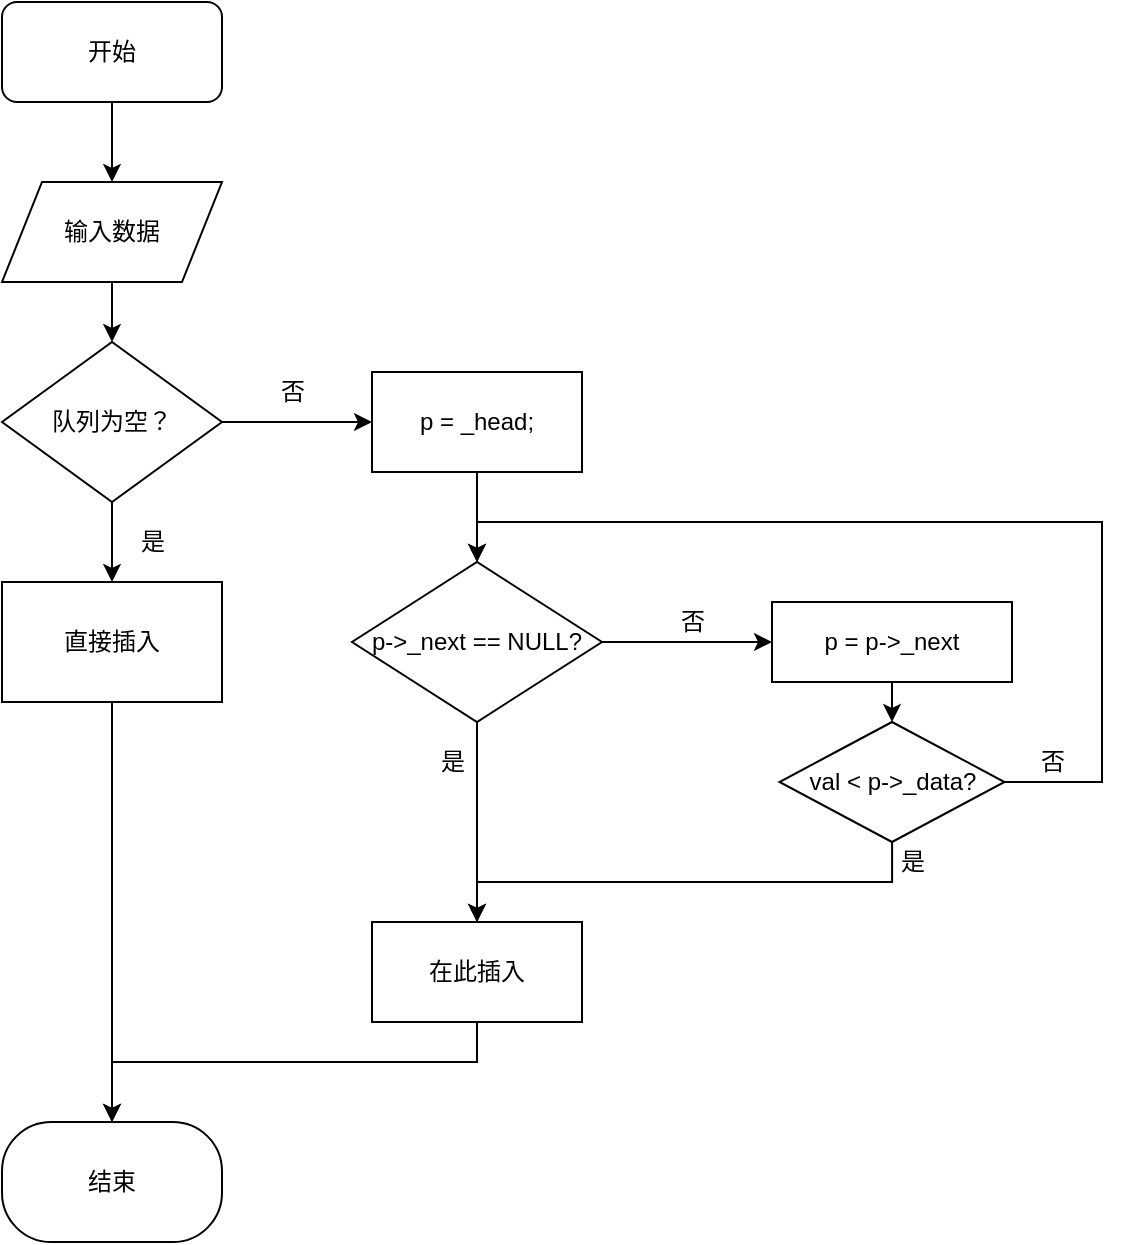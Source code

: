 <mxfile version="13.10.0" type="embed" pages="3">
    <diagram id="VTHJjxr6oLPEDibYwFAU" name="第 3 页">
        <mxGraphModel dx="1860" dy="686" grid="1" gridSize="10" guides="1" tooltips="1" connect="1" arrows="1" fold="1" page="1" pageScale="1" pageWidth="827" pageHeight="1169" math="0" shadow="0">
            <root>
                <mxCell id="HdYqwZqO-eah36OxpEbE-0"/>
                <mxCell id="HdYqwZqO-eah36OxpEbE-1" parent="HdYqwZqO-eah36OxpEbE-0"/>
                <mxCell id="HdYqwZqO-eah36OxpEbE-7" value="" style="edgeStyle=orthogonalEdgeStyle;rounded=0;orthogonalLoop=1;jettySize=auto;html=1;" edge="1" parent="HdYqwZqO-eah36OxpEbE-1" source="HdYqwZqO-eah36OxpEbE-4" target="HdYqwZqO-eah36OxpEbE-6">
                    <mxGeometry relative="1" as="geometry"/>
                </mxCell>
                <mxCell id="HdYqwZqO-eah36OxpEbE-4" value="开始" style="rounded=1;whiteSpace=wrap;html=1;" vertex="1" parent="HdYqwZqO-eah36OxpEbE-1">
                    <mxGeometry x="40" y="40" width="110" height="50" as="geometry"/>
                </mxCell>
                <mxCell id="HdYqwZqO-eah36OxpEbE-9" value="" style="edgeStyle=orthogonalEdgeStyle;rounded=0;orthogonalLoop=1;jettySize=auto;html=1;" edge="1" parent="HdYqwZqO-eah36OxpEbE-1" source="HdYqwZqO-eah36OxpEbE-6" target="HdYqwZqO-eah36OxpEbE-8">
                    <mxGeometry relative="1" as="geometry"/>
                </mxCell>
                <mxCell id="HdYqwZqO-eah36OxpEbE-6" value="输入数据" style="shape=parallelogram;perimeter=parallelogramPerimeter;whiteSpace=wrap;html=1;fixedSize=1;rounded=1;arcSize=0;" vertex="1" parent="HdYqwZqO-eah36OxpEbE-1">
                    <mxGeometry x="40" y="130" width="110" height="50" as="geometry"/>
                </mxCell>
                <mxCell id="HdYqwZqO-eah36OxpEbE-11" value="" style="edgeStyle=orthogonalEdgeStyle;rounded=0;orthogonalLoop=1;jettySize=auto;html=1;" edge="1" parent="HdYqwZqO-eah36OxpEbE-1" source="HdYqwZqO-eah36OxpEbE-8" target="HdYqwZqO-eah36OxpEbE-10">
                    <mxGeometry relative="1" as="geometry"/>
                </mxCell>
                <mxCell id="HdYqwZqO-eah36OxpEbE-13" value="" style="edgeStyle=orthogonalEdgeStyle;rounded=0;orthogonalLoop=1;jettySize=auto;html=1;" edge="1" parent="HdYqwZqO-eah36OxpEbE-1" source="HdYqwZqO-eah36OxpEbE-8" target="HdYqwZqO-eah36OxpEbE-12">
                    <mxGeometry relative="1" as="geometry"/>
                </mxCell>
                <mxCell id="HdYqwZqO-eah36OxpEbE-8" value="队列为空？" style="rhombus;whiteSpace=wrap;html=1;rounded=1;arcSize=0;" vertex="1" parent="HdYqwZqO-eah36OxpEbE-1">
                    <mxGeometry x="40" y="210" width="110" height="80" as="geometry"/>
                </mxCell>
                <mxCell id="HdYqwZqO-eah36OxpEbE-26" value="" style="edgeStyle=orthogonalEdgeStyle;rounded=0;orthogonalLoop=1;jettySize=auto;html=1;" edge="1" parent="HdYqwZqO-eah36OxpEbE-1" source="HdYqwZqO-eah36OxpEbE-10" target="HdYqwZqO-eah36OxpEbE-25">
                    <mxGeometry relative="1" as="geometry"/>
                </mxCell>
                <mxCell id="HdYqwZqO-eah36OxpEbE-10" value="直接插入" style="whiteSpace=wrap;html=1;rounded=1;arcSize=0;" vertex="1" parent="HdYqwZqO-eah36OxpEbE-1">
                    <mxGeometry x="40" y="330" width="110" height="60" as="geometry"/>
                </mxCell>
                <mxCell id="HdYqwZqO-eah36OxpEbE-15" value="" style="edgeStyle=orthogonalEdgeStyle;rounded=0;orthogonalLoop=1;jettySize=auto;html=1;" edge="1" parent="HdYqwZqO-eah36OxpEbE-1" source="HdYqwZqO-eah36OxpEbE-12" target="HdYqwZqO-eah36OxpEbE-14">
                    <mxGeometry relative="1" as="geometry"/>
                </mxCell>
                <mxCell id="HdYqwZqO-eah36OxpEbE-12" value="p = _head;" style="whiteSpace=wrap;html=1;rounded=1;arcSize=0;" vertex="1" parent="HdYqwZqO-eah36OxpEbE-1">
                    <mxGeometry x="225" y="225" width="105" height="50" as="geometry"/>
                </mxCell>
                <mxCell id="HdYqwZqO-eah36OxpEbE-17" value="" style="edgeStyle=orthogonalEdgeStyle;rounded=0;orthogonalLoop=1;jettySize=auto;html=1;" edge="1" parent="HdYqwZqO-eah36OxpEbE-1" source="HdYqwZqO-eah36OxpEbE-14" target="HdYqwZqO-eah36OxpEbE-16">
                    <mxGeometry relative="1" as="geometry"/>
                </mxCell>
                <mxCell id="HdYqwZqO-eah36OxpEbE-19" value="" style="edgeStyle=orthogonalEdgeStyle;rounded=0;orthogonalLoop=1;jettySize=auto;html=1;" edge="1" parent="HdYqwZqO-eah36OxpEbE-1" source="HdYqwZqO-eah36OxpEbE-14" target="HdYqwZqO-eah36OxpEbE-18">
                    <mxGeometry relative="1" as="geometry"/>
                </mxCell>
                <mxCell id="HdYqwZqO-eah36OxpEbE-14" value="p-&amp;gt;_next == NULL?" style="rhombus;whiteSpace=wrap;html=1;rounded=1;arcSize=0;" vertex="1" parent="HdYqwZqO-eah36OxpEbE-1">
                    <mxGeometry x="215" y="320" width="125" height="80" as="geometry"/>
                </mxCell>
                <mxCell id="HdYqwZqO-eah36OxpEbE-21" value="" style="edgeStyle=orthogonalEdgeStyle;rounded=0;orthogonalLoop=1;jettySize=auto;html=1;" edge="1" parent="HdYqwZqO-eah36OxpEbE-1" source="HdYqwZqO-eah36OxpEbE-16" target="HdYqwZqO-eah36OxpEbE-20">
                    <mxGeometry relative="1" as="geometry"/>
                </mxCell>
                <mxCell id="HdYqwZqO-eah36OxpEbE-16" value="p = p-&amp;gt;_next" style="whiteSpace=wrap;html=1;rounded=1;arcSize=0;" vertex="1" parent="HdYqwZqO-eah36OxpEbE-1">
                    <mxGeometry x="425" y="340" width="120" height="40" as="geometry"/>
                </mxCell>
                <mxCell id="HdYqwZqO-eah36OxpEbE-27" style="edgeStyle=orthogonalEdgeStyle;rounded=0;orthogonalLoop=1;jettySize=auto;html=1;entryX=0.5;entryY=0;entryDx=0;entryDy=0;" edge="1" parent="HdYqwZqO-eah36OxpEbE-1" source="HdYqwZqO-eah36OxpEbE-18" target="HdYqwZqO-eah36OxpEbE-25">
                    <mxGeometry relative="1" as="geometry">
                        <Array as="points">
                            <mxPoint x="278" y="570"/>
                            <mxPoint x="95" y="570"/>
                        </Array>
                    </mxGeometry>
                </mxCell>
                <mxCell id="HdYqwZqO-eah36OxpEbE-18" value="在此插入" style="whiteSpace=wrap;html=1;rounded=1;arcSize=0;" vertex="1" parent="HdYqwZqO-eah36OxpEbE-1">
                    <mxGeometry x="225" y="500" width="105" height="50" as="geometry"/>
                </mxCell>
                <mxCell id="HdYqwZqO-eah36OxpEbE-22" style="edgeStyle=orthogonalEdgeStyle;rounded=0;orthogonalLoop=1;jettySize=auto;html=1;entryX=0.5;entryY=0;entryDx=0;entryDy=0;" edge="1" parent="HdYqwZqO-eah36OxpEbE-1" source="HdYqwZqO-eah36OxpEbE-20" target="HdYqwZqO-eah36OxpEbE-18">
                    <mxGeometry relative="1" as="geometry">
                        <Array as="points">
                            <mxPoint x="485" y="480"/>
                            <mxPoint x="278" y="480"/>
                        </Array>
                    </mxGeometry>
                </mxCell>
                <mxCell id="HdYqwZqO-eah36OxpEbE-23" style="edgeStyle=orthogonalEdgeStyle;rounded=0;orthogonalLoop=1;jettySize=auto;html=1;entryX=0.5;entryY=0;entryDx=0;entryDy=0;" edge="1" parent="HdYqwZqO-eah36OxpEbE-1" source="HdYqwZqO-eah36OxpEbE-20" target="HdYqwZqO-eah36OxpEbE-14">
                    <mxGeometry relative="1" as="geometry">
                        <Array as="points">
                            <mxPoint x="590" y="430"/>
                            <mxPoint x="590" y="300"/>
                            <mxPoint x="278" y="300"/>
                        </Array>
                    </mxGeometry>
                </mxCell>
                <mxCell id="HdYqwZqO-eah36OxpEbE-20" value="val &amp;lt; p-&amp;gt;_data?" style="rhombus;whiteSpace=wrap;html=1;rounded=1;arcSize=0;" vertex="1" parent="HdYqwZqO-eah36OxpEbE-1">
                    <mxGeometry x="428.75" y="400" width="112.5" height="60" as="geometry"/>
                </mxCell>
                <mxCell id="HdYqwZqO-eah36OxpEbE-25" value="结束" style="whiteSpace=wrap;html=1;rounded=1;arcSize=41;" vertex="1" parent="HdYqwZqO-eah36OxpEbE-1">
                    <mxGeometry x="40" y="600" width="110" height="60" as="geometry"/>
                </mxCell>
                <mxCell id="HdYqwZqO-eah36OxpEbE-28" value="是" style="text;html=1;align=center;verticalAlign=middle;resizable=0;points=[];autosize=1;" vertex="1" parent="HdYqwZqO-eah36OxpEbE-1">
                    <mxGeometry x="100" y="300" width="30" height="20" as="geometry"/>
                </mxCell>
                <mxCell id="HdYqwZqO-eah36OxpEbE-29" value="是" style="text;html=1;align=center;verticalAlign=middle;resizable=0;points=[];autosize=1;" vertex="1" parent="HdYqwZqO-eah36OxpEbE-1">
                    <mxGeometry x="250" y="410" width="30" height="20" as="geometry"/>
                </mxCell>
                <mxCell id="HdYqwZqO-eah36OxpEbE-30" value="是" style="text;html=1;align=center;verticalAlign=middle;resizable=0;points=[];autosize=1;" vertex="1" parent="HdYqwZqO-eah36OxpEbE-1">
                    <mxGeometry x="480" y="460" width="30" height="20" as="geometry"/>
                </mxCell>
                <mxCell id="HdYqwZqO-eah36OxpEbE-31" value="否" style="text;html=1;align=center;verticalAlign=middle;resizable=0;points=[];autosize=1;" vertex="1" parent="HdYqwZqO-eah36OxpEbE-1">
                    <mxGeometry x="170" y="225" width="30" height="20" as="geometry"/>
                </mxCell>
                <mxCell id="HdYqwZqO-eah36OxpEbE-32" value="否" style="text;html=1;align=center;verticalAlign=middle;resizable=0;points=[];autosize=1;" vertex="1" parent="HdYqwZqO-eah36OxpEbE-1">
                    <mxGeometry x="370" y="340" width="30" height="20" as="geometry"/>
                </mxCell>
                <mxCell id="HdYqwZqO-eah36OxpEbE-33" value="否" style="text;html=1;align=center;verticalAlign=middle;resizable=0;points=[];autosize=1;" vertex="1" parent="HdYqwZqO-eah36OxpEbE-1">
                    <mxGeometry x="550" y="410" width="30" height="20" as="geometry"/>
                </mxCell>
            </root>
        </mxGraphModel>
    </diagram>
    <diagram id="otjXkgfll3hahEGakAtn" name="第 2 页">
        <mxGraphModel dx="930" dy="343" grid="1" gridSize="10" guides="1" tooltips="1" connect="1" arrows="1" fold="1" page="1" pageScale="1" pageWidth="827" pageHeight="1169" math="0" shadow="0">
            <root>
                <mxCell id="G3uqA8RsV8FYtyyiwmbU-0"/>
                <mxCell id="G3uqA8RsV8FYtyyiwmbU-1" parent="G3uqA8RsV8FYtyyiwmbU-0"/>
                <mxCell id="G3uqA8RsV8FYtyyiwmbU-4" value="" style="edgeStyle=orthogonalEdgeStyle;rounded=0;orthogonalLoop=1;jettySize=auto;html=1;" parent="G3uqA8RsV8FYtyyiwmbU-1" source="G3uqA8RsV8FYtyyiwmbU-2" target="G3uqA8RsV8FYtyyiwmbU-3" edge="1">
                    <mxGeometry relative="1" as="geometry"/>
                </mxCell>
                <mxCell id="G3uqA8RsV8FYtyyiwmbU-2" value="开始" style="rounded=1;whiteSpace=wrap;html=1;" parent="G3uqA8RsV8FYtyyiwmbU-1" vertex="1">
                    <mxGeometry x="100" y="190" width="120" height="60" as="geometry"/>
                </mxCell>
                <mxCell id="1" style="edgeStyle=orthogonalEdgeStyle;rounded=0;orthogonalLoop=1;jettySize=auto;html=1;entryX=0.5;entryY=0;entryDx=0;entryDy=0;" parent="G3uqA8RsV8FYtyyiwmbU-1" source="G3uqA8RsV8FYtyyiwmbU-3" target="G3uqA8RsV8FYtyyiwmbU-7" edge="1">
                    <mxGeometry relative="1" as="geometry"/>
                </mxCell>
                <mxCell id="G3uqA8RsV8FYtyyiwmbU-3" value="读取表达式" style="shape=parallelogram;perimeter=parallelogramPerimeter;whiteSpace=wrap;html=1;fixedSize=1;rounded=1;size=20;arcSize=0;" parent="G3uqA8RsV8FYtyyiwmbU-1" vertex="1">
                    <mxGeometry x="100" y="330" width="120" height="60" as="geometry"/>
                </mxCell>
                <mxCell id="G3uqA8RsV8FYtyyiwmbU-10" value="" style="edgeStyle=orthogonalEdgeStyle;rounded=0;orthogonalLoop=1;jettySize=auto;html=1;" parent="G3uqA8RsV8FYtyyiwmbU-1" source="G3uqA8RsV8FYtyyiwmbU-7" target="G3uqA8RsV8FYtyyiwmbU-9" edge="1">
                    <mxGeometry relative="1" as="geometry"/>
                </mxCell>
                <mxCell id="G3uqA8RsV8FYtyyiwmbU-7" value="依次读取字符" style="whiteSpace=wrap;html=1;rounded=1;arcSize=0;" parent="G3uqA8RsV8FYtyyiwmbU-1" vertex="1">
                    <mxGeometry x="100" y="480" width="120" height="60" as="geometry"/>
                </mxCell>
                <mxCell id="G3uqA8RsV8FYtyyiwmbU-12" value="" style="edgeStyle=orthogonalEdgeStyle;rounded=0;orthogonalLoop=1;jettySize=auto;html=1;" parent="G3uqA8RsV8FYtyyiwmbU-1" source="G3uqA8RsV8FYtyyiwmbU-9" target="G3uqA8RsV8FYtyyiwmbU-11" edge="1">
                    <mxGeometry relative="1" as="geometry"/>
                </mxCell>
                <mxCell id="G3uqA8RsV8FYtyyiwmbU-16" value="" style="edgeStyle=orthogonalEdgeStyle;rounded=0;orthogonalLoop=1;jettySize=auto;html=1;" parent="G3uqA8RsV8FYtyyiwmbU-1" source="G3uqA8RsV8FYtyyiwmbU-9" target="G3uqA8RsV8FYtyyiwmbU-15" edge="1">
                    <mxGeometry relative="1" as="geometry"/>
                </mxCell>
                <mxCell id="G3uqA8RsV8FYtyyiwmbU-9" value="字符读取完毕？" style="rhombus;whiteSpace=wrap;html=1;rounded=1;arcSize=0;" parent="G3uqA8RsV8FYtyyiwmbU-1" vertex="1">
                    <mxGeometry x="70" y="600" width="180" height="100" as="geometry"/>
                </mxCell>
                <mxCell id="G3uqA8RsV8FYtyyiwmbU-14" value="" style="edgeStyle=orthogonalEdgeStyle;rounded=0;orthogonalLoop=1;jettySize=auto;html=1;" parent="G3uqA8RsV8FYtyyiwmbU-1" source="G3uqA8RsV8FYtyyiwmbU-11" target="G3uqA8RsV8FYtyyiwmbU-13" edge="1">
                    <mxGeometry relative="1" as="geometry"/>
                </mxCell>
                <mxCell id="G3uqA8RsV8FYtyyiwmbU-11" value="输出字符串" style="shape=parallelogram;perimeter=parallelogramPerimeter;whiteSpace=wrap;html=1;fixedSize=1;rounded=1;arcSize=0;" parent="G3uqA8RsV8FYtyyiwmbU-1" vertex="1">
                    <mxGeometry x="100" y="800" width="120" height="60" as="geometry"/>
                </mxCell>
                <mxCell id="G3uqA8RsV8FYtyyiwmbU-13" value="结束" style="whiteSpace=wrap;html=1;rounded=1;arcSize=34;" parent="G3uqA8RsV8FYtyyiwmbU-1" vertex="1">
                    <mxGeometry x="100" y="1090" width="120" height="60" as="geometry"/>
                </mxCell>
                <mxCell id="G3uqA8RsV8FYtyyiwmbU-18" value="" style="edgeStyle=orthogonalEdgeStyle;rounded=0;orthogonalLoop=1;jettySize=auto;html=1;" parent="G3uqA8RsV8FYtyyiwmbU-1" source="G3uqA8RsV8FYtyyiwmbU-15" target="G3uqA8RsV8FYtyyiwmbU-17" edge="1">
                    <mxGeometry relative="1" as="geometry"/>
                </mxCell>
                <mxCell id="G3uqA8RsV8FYtyyiwmbU-15" value="读取下一个字符" style="whiteSpace=wrap;html=1;rounded=1;arcSize=0;" parent="G3uqA8RsV8FYtyyiwmbU-1" vertex="1">
                    <mxGeometry x="360" y="620" width="120" height="60" as="geometry"/>
                </mxCell>
                <mxCell id="G3uqA8RsV8FYtyyiwmbU-20" value="" style="edgeStyle=orthogonalEdgeStyle;rounded=0;orthogonalLoop=1;jettySize=auto;html=1;" parent="G3uqA8RsV8FYtyyiwmbU-1" source="G3uqA8RsV8FYtyyiwmbU-17" target="G3uqA8RsV8FYtyyiwmbU-19" edge="1">
                    <mxGeometry relative="1" as="geometry"/>
                </mxCell>
                <mxCell id="G3uqA8RsV8FYtyyiwmbU-24" value="" style="edgeStyle=orthogonalEdgeStyle;rounded=0;orthogonalLoop=1;jettySize=auto;html=1;" parent="G3uqA8RsV8FYtyyiwmbU-1" source="G3uqA8RsV8FYtyyiwmbU-17" target="G3uqA8RsV8FYtyyiwmbU-23" edge="1">
                    <mxGeometry relative="1" as="geometry"/>
                </mxCell>
                <mxCell id="G3uqA8RsV8FYtyyiwmbU-17" value="是数值？" style="rhombus;whiteSpace=wrap;html=1;rounded=1;arcSize=0;" parent="G3uqA8RsV8FYtyyiwmbU-1" vertex="1">
                    <mxGeometry x="350" y="740" width="140" height="100" as="geometry"/>
                </mxCell>
                <mxCell id="G3uqA8RsV8FYtyyiwmbU-22" value="" style="edgeStyle=orthogonalEdgeStyle;rounded=0;orthogonalLoop=1;jettySize=auto;html=1;entryX=0;entryY=0.5;entryDx=0;entryDy=0;" parent="G3uqA8RsV8FYtyyiwmbU-1" source="G3uqA8RsV8FYtyyiwmbU-19" target="G3uqA8RsV8FYtyyiwmbU-49" edge="1">
                    <mxGeometry relative="1" as="geometry">
                        <mxPoint x="730" y="790" as="targetPoint"/>
                    </mxGeometry>
                </mxCell>
                <mxCell id="G3uqA8RsV8FYtyyiwmbU-26" value="" style="edgeStyle=orthogonalEdgeStyle;rounded=0;orthogonalLoop=1;jettySize=auto;html=1;" parent="G3uqA8RsV8FYtyyiwmbU-1" source="G3uqA8RsV8FYtyyiwmbU-19" target="G3uqA8RsV8FYtyyiwmbU-25" edge="1">
                    <mxGeometry relative="1" as="geometry"/>
                </mxCell>
                <mxCell id="G3uqA8RsV8FYtyyiwmbU-19" value="是运算符？" style="rhombus;whiteSpace=wrap;html=1;rounded=1;arcSize=0;" parent="G3uqA8RsV8FYtyyiwmbU-1" vertex="1">
                    <mxGeometry x="550" y="740" width="140" height="100" as="geometry"/>
                </mxCell>
                <mxCell id="G3uqA8RsV8FYtyyiwmbU-31" style="edgeStyle=orthogonalEdgeStyle;rounded=0;orthogonalLoop=1;jettySize=auto;html=1;entryX=1;entryY=0.5;entryDx=0;entryDy=0;" parent="G3uqA8RsV8FYtyyiwmbU-1" source="G3uqA8RsV8FYtyyiwmbU-23" target="G3uqA8RsV8FYtyyiwmbU-15" edge="1">
                    <mxGeometry relative="1" as="geometry">
                        <Array as="points">
                            <mxPoint x="420" y="1030"/>
                            <mxPoint x="500" y="1030"/>
                            <mxPoint x="500" y="650"/>
                        </Array>
                    </mxGeometry>
                </mxCell>
                <mxCell id="G3uqA8RsV8FYtyyiwmbU-23" value="入栈" style="whiteSpace=wrap;html=1;rounded=1;arcSize=0;" parent="G3uqA8RsV8FYtyyiwmbU-1" vertex="1">
                    <mxGeometry x="360" y="940" width="120" height="60" as="geometry"/>
                </mxCell>
                <mxCell id="G3uqA8RsV8FYtyyiwmbU-32" style="edgeStyle=orthogonalEdgeStyle;rounded=0;orthogonalLoop=1;jettySize=auto;html=1;" parent="G3uqA8RsV8FYtyyiwmbU-1" source="G3uqA8RsV8FYtyyiwmbU-25" edge="1">
                    <mxGeometry relative="1" as="geometry">
                        <mxPoint x="500" y="650" as="targetPoint"/>
                        <Array as="points">
                            <mxPoint x="620" y="1030"/>
                            <mxPoint x="710" y="1030"/>
                            <mxPoint x="710" y="650"/>
                        </Array>
                    </mxGeometry>
                </mxCell>
                <mxCell id="G3uqA8RsV8FYtyyiwmbU-25" value="出栈2个元素&lt;br&gt;并进行运算" style="whiteSpace=wrap;html=1;rounded=1;arcSize=0;" parent="G3uqA8RsV8FYtyyiwmbU-1" vertex="1">
                    <mxGeometry x="560" y="940" width="120" height="60" as="geometry"/>
                </mxCell>
                <mxCell id="G3uqA8RsV8FYtyyiwmbU-39" value="否" style="text;html=1;align=center;verticalAlign=middle;resizable=0;points=[];autosize=1;" parent="G3uqA8RsV8FYtyyiwmbU-1" vertex="1">
                    <mxGeometry x="290" y="650" width="30" height="20" as="geometry"/>
                </mxCell>
                <mxCell id="G3uqA8RsV8FYtyyiwmbU-42" value="否" style="text;html=1;align=center;verticalAlign=middle;resizable=0;points=[];autosize=1;" parent="G3uqA8RsV8FYtyyiwmbU-1" vertex="1">
                    <mxGeometry x="520" y="770" width="30" height="20" as="geometry"/>
                </mxCell>
                <mxCell id="G3uqA8RsV8FYtyyiwmbU-43" value="否" style="text;html=1;align=center;verticalAlign=middle;resizable=0;points=[];autosize=1;" parent="G3uqA8RsV8FYtyyiwmbU-1" vertex="1">
                    <mxGeometry x="730" y="770" width="30" height="20" as="geometry"/>
                </mxCell>
                <mxCell id="G3uqA8RsV8FYtyyiwmbU-52" style="edgeStyle=orthogonalEdgeStyle;rounded=0;orthogonalLoop=1;jettySize=auto;html=1;entryX=0.5;entryY=0;entryDx=0;entryDy=0;" parent="G3uqA8RsV8FYtyyiwmbU-1" source="G3uqA8RsV8FYtyyiwmbU-49" target="G3uqA8RsV8FYtyyiwmbU-13" edge="1">
                    <mxGeometry relative="1" as="geometry">
                        <Array as="points">
                            <mxPoint x="840" y="1070"/>
                            <mxPoint x="160" y="1070"/>
                        </Array>
                    </mxGeometry>
                </mxCell>
                <mxCell id="G3uqA8RsV8FYtyyiwmbU-49" value="报错" style="whiteSpace=wrap;html=1;rounded=1;arcSize=0;" parent="G3uqA8RsV8FYtyyiwmbU-1" vertex="1">
                    <mxGeometry x="780" y="760" width="120" height="60" as="geometry"/>
                </mxCell>
                <mxCell id="G3uqA8RsV8FYtyyiwmbU-54" value="是" style="text;html=1;align=center;verticalAlign=middle;resizable=0;points=[];autosize=1;" parent="G3uqA8RsV8FYtyyiwmbU-1" vertex="1">
                    <mxGeometry x="384" y="890" width="30" height="20" as="geometry"/>
                </mxCell>
                <mxCell id="G3uqA8RsV8FYtyyiwmbU-55" value="是" style="text;html=1;align=center;verticalAlign=middle;resizable=0;points=[];autosize=1;" parent="G3uqA8RsV8FYtyyiwmbU-1" vertex="1">
                    <mxGeometry x="580" y="890" width="30" height="20" as="geometry"/>
                </mxCell>
            </root>
        </mxGraphModel>
    </diagram>
    <diagram id="GSrSMYW0a926CyZzNgvG" name="第 1 页">
        &#xa;        &#xa;&#xa;
        <mxGraphModel dx="1150" dy="533" grid="1" gridSize="10" guides="1" tooltips="1" connect="1" arrows="1" fold="1" page="1" pageScale="1" pageWidth="827" pageHeight="1169" background="#ffffff" math="0" shadow="1">
            &#xa;            &#xa;&#xa;
            <root>
                &#xa;                &#xa;&#xa;
                <mxCell id="0"/>
                &#xa;                &#xa;&#xa;
                <mxCell id="1" parent="0"/>
                &#xa;                &#xa;&#xa;
                <mxCell id="4" value="" style="edgeStyle=orthogonalEdgeStyle;rounded=0;orthogonalLoop=1;jettySize=auto;html=1;" parent="1" source="2" target="3" edge="1">
                    &#xa;                    &#xa;&#xa;
                    <mxGeometry relative="1" as="geometry"/>
                    &#xa;                    &#xa;&#xa;
                </mxCell>
                &#xa;                &#xa;&#xa;
                <mxCell id="2" value="开始" style="rounded=1;whiteSpace=wrap;html=1;" parent="1" vertex="1">
                    &#xa;                    &#xa;&#xa;
                    <mxGeometry x="300" y="90" width="80" height="40" as="geometry"/>
                    &#xa;                    &#xa;&#xa;
                </mxCell>
                &#xa;                &#xa;&#xa;
                <mxCell id="6" value="" style="edgeStyle=orthogonalEdgeStyle;rounded=0;orthogonalLoop=1;jettySize=auto;html=1;" parent="1" source="3" target="5" edge="1">
                    &#xa;                    &#xa;&#xa;
                    <mxGeometry relative="1" as="geometry"/>
                    &#xa;                    &#xa;&#xa;
                </mxCell>
                &#xa;                &#xa;&#xa;
                <mxCell id="3" value="p = this-&amp;gt;head;" style="shape=parallelogram;perimeter=parallelogramPerimeter;whiteSpace=wrap;html=1;fixedSize=1;rounded=1;size=0;arcSize=0;" parent="1" vertex="1">
                    &#xa;                    &#xa;&#xa;
                    <mxGeometry x="280" y="180" width="120" height="60" as="geometry"/>
                    &#xa;                    &#xa;&#xa;
                </mxCell>
                &#xa;                &#xa;&#xa;
                <mxCell id="28" value="" style="edgeStyle=orthogonalEdgeStyle;rounded=0;orthogonalLoop=1;jettySize=auto;html=1;" parent="1" source="5" target="27" edge="1">
                    &#xa;                    &#xa;&#xa;
                    <mxGeometry relative="1" as="geometry"/>
                    &#xa;                    &#xa;&#xa;
                </mxCell>
                &#xa;                &#xa;&#xa;
                <mxCell id="37" value="" style="edgeStyle=orthogonalEdgeStyle;rounded=0;orthogonalLoop=1;jettySize=auto;html=1;" parent="1" source="5" target="36" edge="1">
                    &#xa;                    &#xa;&#xa;
                    <mxGeometry relative="1" as="geometry"/>
                    &#xa;                    &#xa;&#xa;
                </mxCell>
                &#xa;                &#xa;&#xa;
                <mxCell id="5" value="p == nullptr?" style="rhombus;whiteSpace=wrap;html=1;rounded=1;arcSize=0;" parent="1" vertex="1">
                    &#xa;                    &#xa;&#xa;
                    <mxGeometry x="260" y="340" width="160" height="80" as="geometry"/>
                    &#xa;                    &#xa;&#xa;
                </mxCell>
                &#xa;                &#xa;&#xa;
                <mxCell id="14" value="否" style="text;html=1;align=center;verticalAlign=middle;resizable=0;points=[];autosize=1;" parent="1" vertex="1">
                    &#xa;                    &#xa;&#xa;
                    <mxGeometry x="450" y="360" width="30" height="20" as="geometry"/>
                    &#xa;                    &#xa;&#xa;
                </mxCell>
                &#xa;                &#xa;&#xa;
                <mxCell id="17" value="是" style="text;html=1;align=center;verticalAlign=middle;resizable=0;points=[];autosize=1;" parent="1" vertex="1">
                    &#xa;                    &#xa;&#xa;
                    <mxGeometry x="340" y="430" width="30" height="20" as="geometry"/>
                    &#xa;                    &#xa;&#xa;
                </mxCell>
                &#xa;                &#xa;&#xa;
                <mxCell id="31" value="" style="edgeStyle=orthogonalEdgeStyle;rounded=0;orthogonalLoop=1;jettySize=auto;html=1;" parent="1" source="27" target="30" edge="1">
                    &#xa;                    &#xa;&#xa;
                    <mxGeometry relative="1" as="geometry"/>
                    &#xa;                    &#xa;&#xa;
                </mxCell>
                &#xa;                &#xa;&#xa;
                <mxCell id="27" value="输出节点" style="shape=parallelogram;perimeter=parallelogramPerimeter;whiteSpace=wrap;html=1;fixedSize=1;rounded=1;arcSize=0;" parent="1" vertex="1">
                    &#xa;                    &#xa;&#xa;
                    <mxGeometry x="520" y="350" width="120" height="60" as="geometry"/>
                    &#xa;                    &#xa;&#xa;
                </mxCell>
                &#xa;                &#xa;&#xa;
                <mxCell id="32" style="edgeStyle=orthogonalEdgeStyle;rounded=0;orthogonalLoop=1;jettySize=auto;html=1;" parent="1" source="30" edge="1">
                    &#xa;                    &#xa;&#xa;
                    <mxGeometry relative="1" as="geometry">
                        &#xa;                        &#xa;&#xa;
                        <mxPoint x="340" y="280" as="targetPoint"/>
                        &#xa;                        &#xa;&#xa;
                    </mxGeometry>
                    &#xa;                    &#xa;&#xa;
                </mxCell>
                &#xa;                &#xa;&#xa;
                <mxCell id="30" value="p = p-&amp;gt;next;" style="whiteSpace=wrap;html=1;rounded=1;arcSize=0;" parent="1" vertex="1">
                    &#xa;                    &#xa;&#xa;
                    <mxGeometry x="520" y="250" width="120" height="60" as="geometry"/>
                    &#xa;                    &#xa;&#xa;
                </mxCell>
                &#xa;                &#xa;&#xa;
                <mxCell id="36" value="结束" style="rounded=1;whiteSpace=wrap;html=1;" parent="1" vertex="1">
                    &#xa;                    &#xa;&#xa;
                    <mxGeometry x="280" y="470" width="120" height="60" as="geometry"/>
                    &#xa;                    &#xa;&#xa;
                </mxCell>
                &#xa;                &#xa;&#xa;
            </root>
            &#xa;            &#xa;&#xa;
        </mxGraphModel>
        &#xa;        &#xa;&#xa;
    </diagram>
</mxfile>